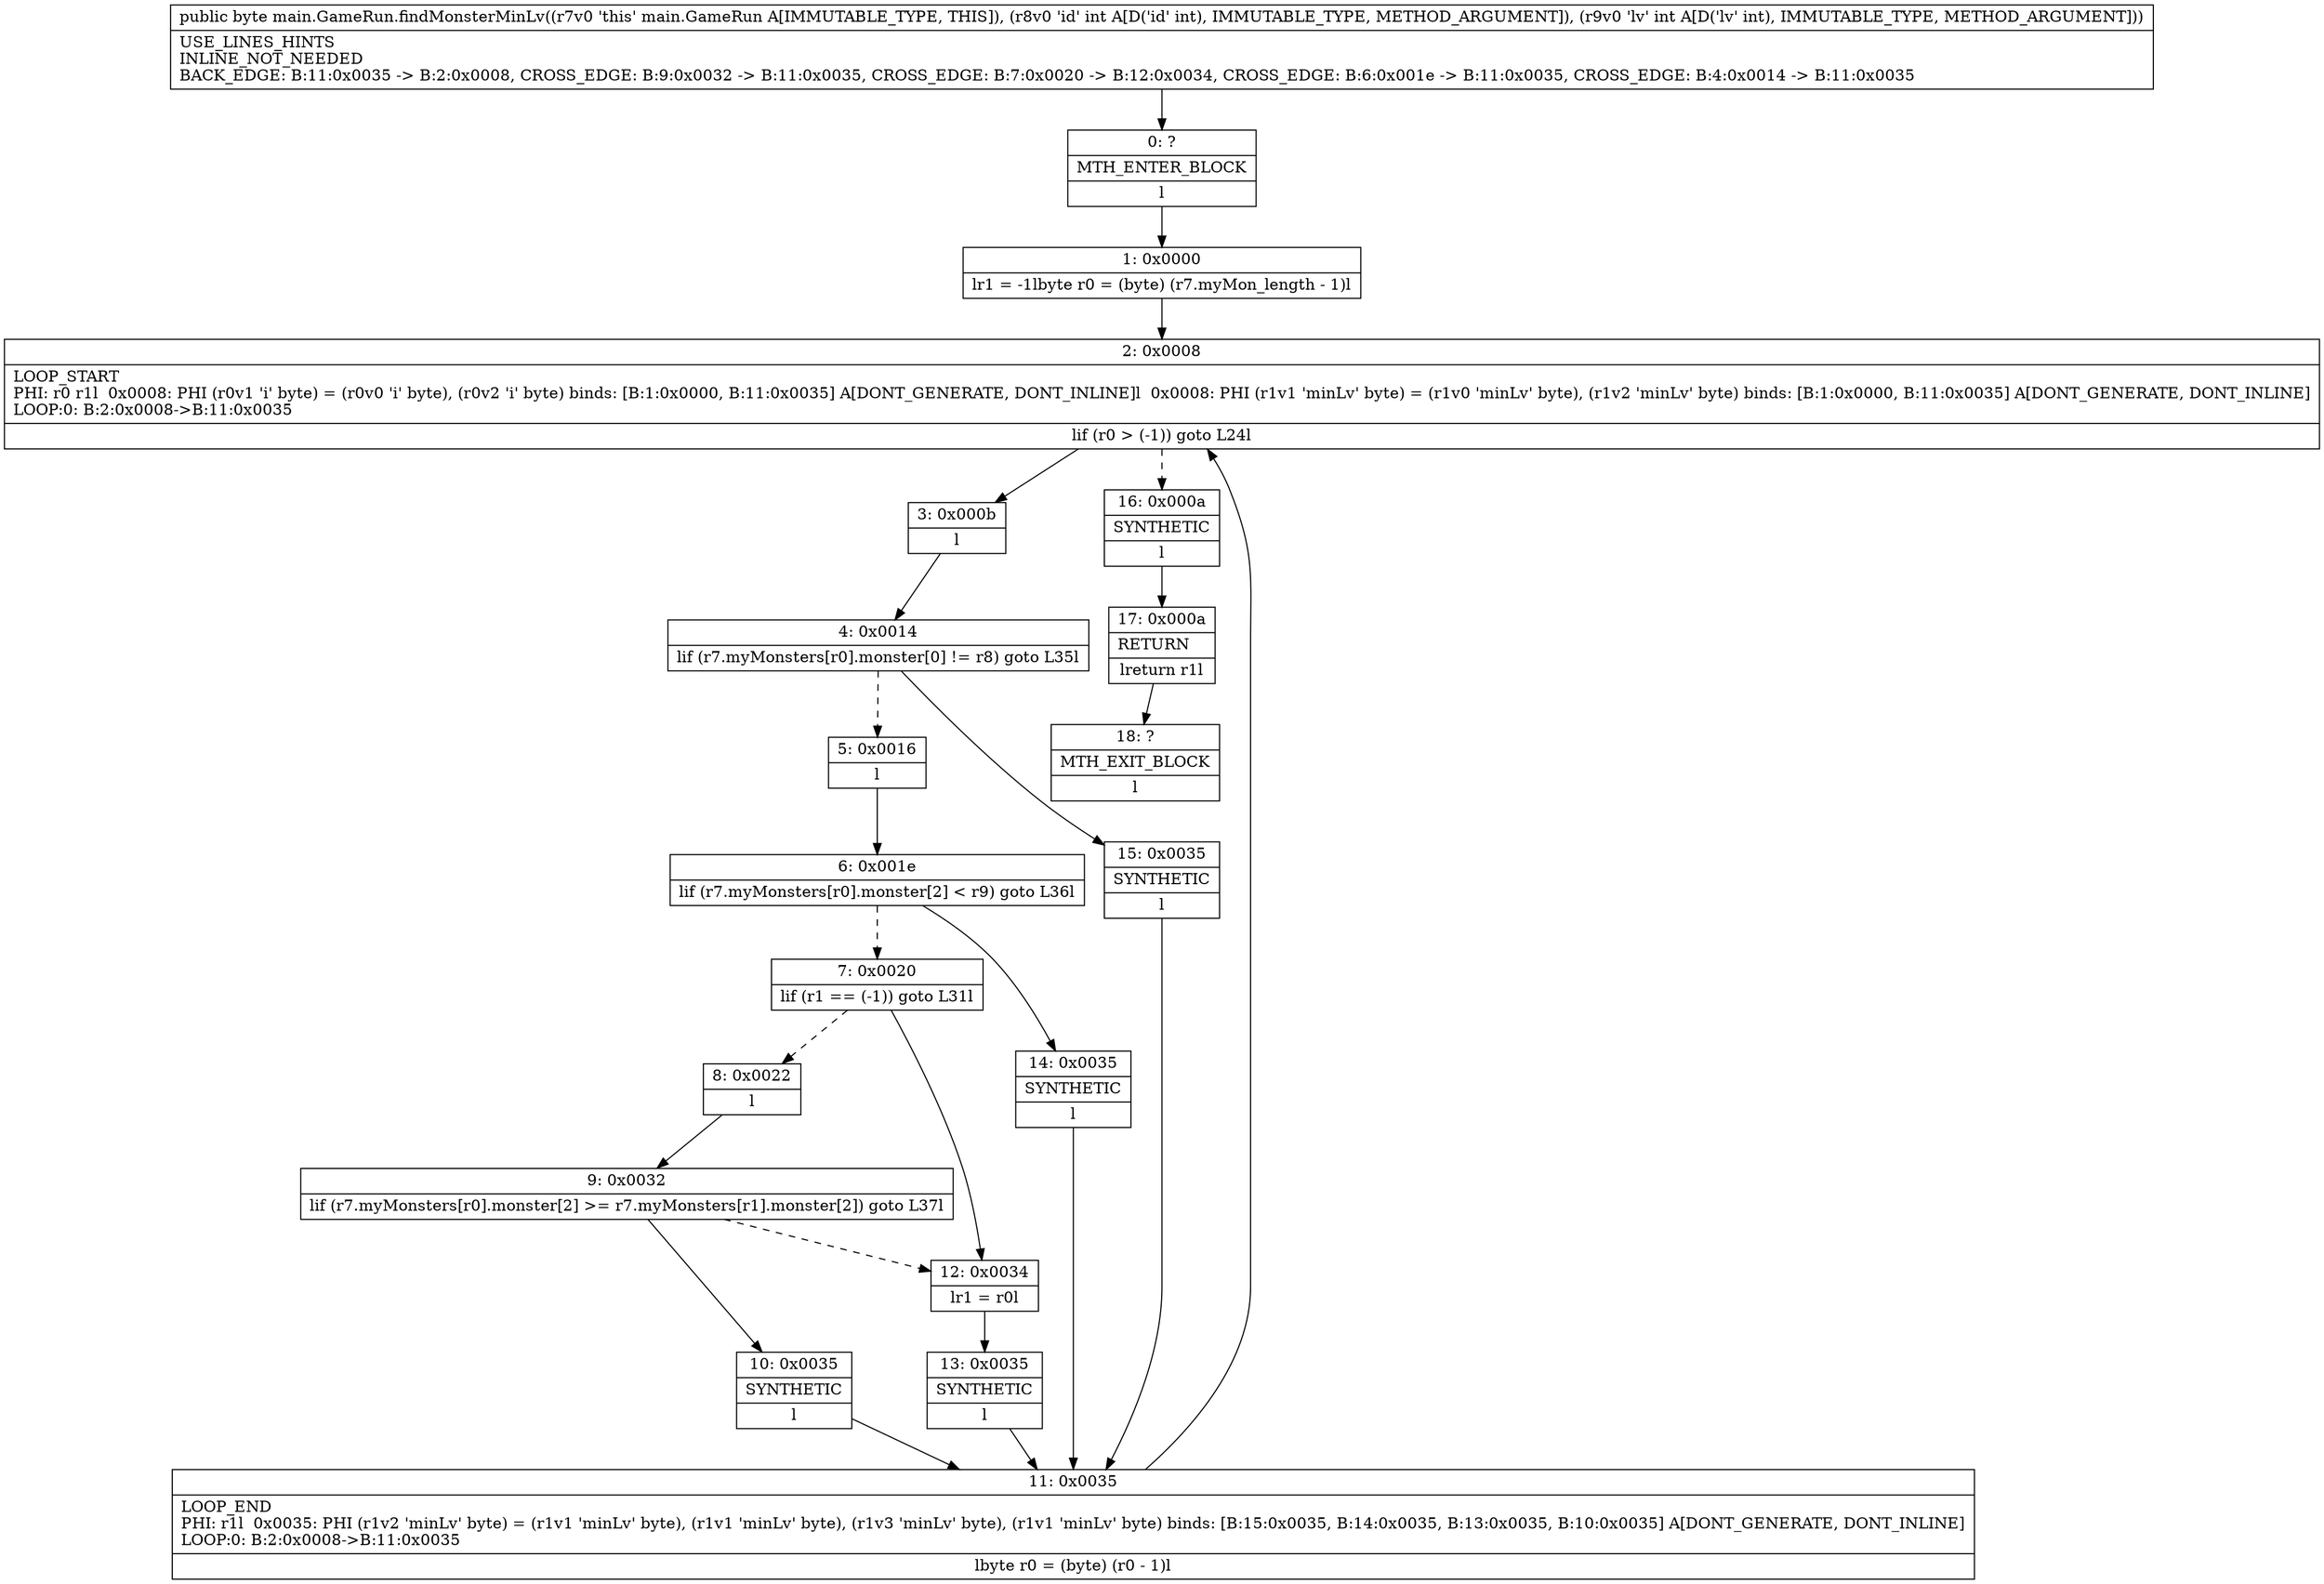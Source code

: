 digraph "CFG formain.GameRun.findMonsterMinLv(II)B" {
Node_0 [shape=record,label="{0\:\ ?|MTH_ENTER_BLOCK\l|l}"];
Node_1 [shape=record,label="{1\:\ 0x0000|lr1 = \-1lbyte r0 = (byte) (r7.myMon_length \- 1)l}"];
Node_2 [shape=record,label="{2\:\ 0x0008|LOOP_START\lPHI: r0 r1l  0x0008: PHI (r0v1 'i' byte) = (r0v0 'i' byte), (r0v2 'i' byte) binds: [B:1:0x0000, B:11:0x0035] A[DONT_GENERATE, DONT_INLINE]l  0x0008: PHI (r1v1 'minLv' byte) = (r1v0 'minLv' byte), (r1v2 'minLv' byte) binds: [B:1:0x0000, B:11:0x0035] A[DONT_GENERATE, DONT_INLINE]\lLOOP:0: B:2:0x0008\-\>B:11:0x0035\l|lif (r0 \> (\-1)) goto L24l}"];
Node_3 [shape=record,label="{3\:\ 0x000b|l}"];
Node_4 [shape=record,label="{4\:\ 0x0014|lif (r7.myMonsters[r0].monster[0] != r8) goto L35l}"];
Node_5 [shape=record,label="{5\:\ 0x0016|l}"];
Node_6 [shape=record,label="{6\:\ 0x001e|lif (r7.myMonsters[r0].monster[2] \< r9) goto L36l}"];
Node_7 [shape=record,label="{7\:\ 0x0020|lif (r1 == (\-1)) goto L31l}"];
Node_8 [shape=record,label="{8\:\ 0x0022|l}"];
Node_9 [shape=record,label="{9\:\ 0x0032|lif (r7.myMonsters[r0].monster[2] \>= r7.myMonsters[r1].monster[2]) goto L37l}"];
Node_10 [shape=record,label="{10\:\ 0x0035|SYNTHETIC\l|l}"];
Node_11 [shape=record,label="{11\:\ 0x0035|LOOP_END\lPHI: r1l  0x0035: PHI (r1v2 'minLv' byte) = (r1v1 'minLv' byte), (r1v1 'minLv' byte), (r1v3 'minLv' byte), (r1v1 'minLv' byte) binds: [B:15:0x0035, B:14:0x0035, B:13:0x0035, B:10:0x0035] A[DONT_GENERATE, DONT_INLINE]\lLOOP:0: B:2:0x0008\-\>B:11:0x0035\l|lbyte r0 = (byte) (r0 \- 1)l}"];
Node_12 [shape=record,label="{12\:\ 0x0034|lr1 = r0l}"];
Node_13 [shape=record,label="{13\:\ 0x0035|SYNTHETIC\l|l}"];
Node_14 [shape=record,label="{14\:\ 0x0035|SYNTHETIC\l|l}"];
Node_15 [shape=record,label="{15\:\ 0x0035|SYNTHETIC\l|l}"];
Node_16 [shape=record,label="{16\:\ 0x000a|SYNTHETIC\l|l}"];
Node_17 [shape=record,label="{17\:\ 0x000a|RETURN\l|lreturn r1l}"];
Node_18 [shape=record,label="{18\:\ ?|MTH_EXIT_BLOCK\l|l}"];
MethodNode[shape=record,label="{public byte main.GameRun.findMonsterMinLv((r7v0 'this' main.GameRun A[IMMUTABLE_TYPE, THIS]), (r8v0 'id' int A[D('id' int), IMMUTABLE_TYPE, METHOD_ARGUMENT]), (r9v0 'lv' int A[D('lv' int), IMMUTABLE_TYPE, METHOD_ARGUMENT]))  | USE_LINES_HINTS\lINLINE_NOT_NEEDED\lBACK_EDGE: B:11:0x0035 \-\> B:2:0x0008, CROSS_EDGE: B:9:0x0032 \-\> B:11:0x0035, CROSS_EDGE: B:7:0x0020 \-\> B:12:0x0034, CROSS_EDGE: B:6:0x001e \-\> B:11:0x0035, CROSS_EDGE: B:4:0x0014 \-\> B:11:0x0035\l}"];
MethodNode -> Node_0;
Node_0 -> Node_1;
Node_1 -> Node_2;
Node_2 -> Node_3;
Node_2 -> Node_16[style=dashed];
Node_3 -> Node_4;
Node_4 -> Node_5[style=dashed];
Node_4 -> Node_15;
Node_5 -> Node_6;
Node_6 -> Node_7[style=dashed];
Node_6 -> Node_14;
Node_7 -> Node_8[style=dashed];
Node_7 -> Node_12;
Node_8 -> Node_9;
Node_9 -> Node_12[style=dashed];
Node_9 -> Node_10;
Node_10 -> Node_11;
Node_11 -> Node_2;
Node_12 -> Node_13;
Node_13 -> Node_11;
Node_14 -> Node_11;
Node_15 -> Node_11;
Node_16 -> Node_17;
Node_17 -> Node_18;
}

